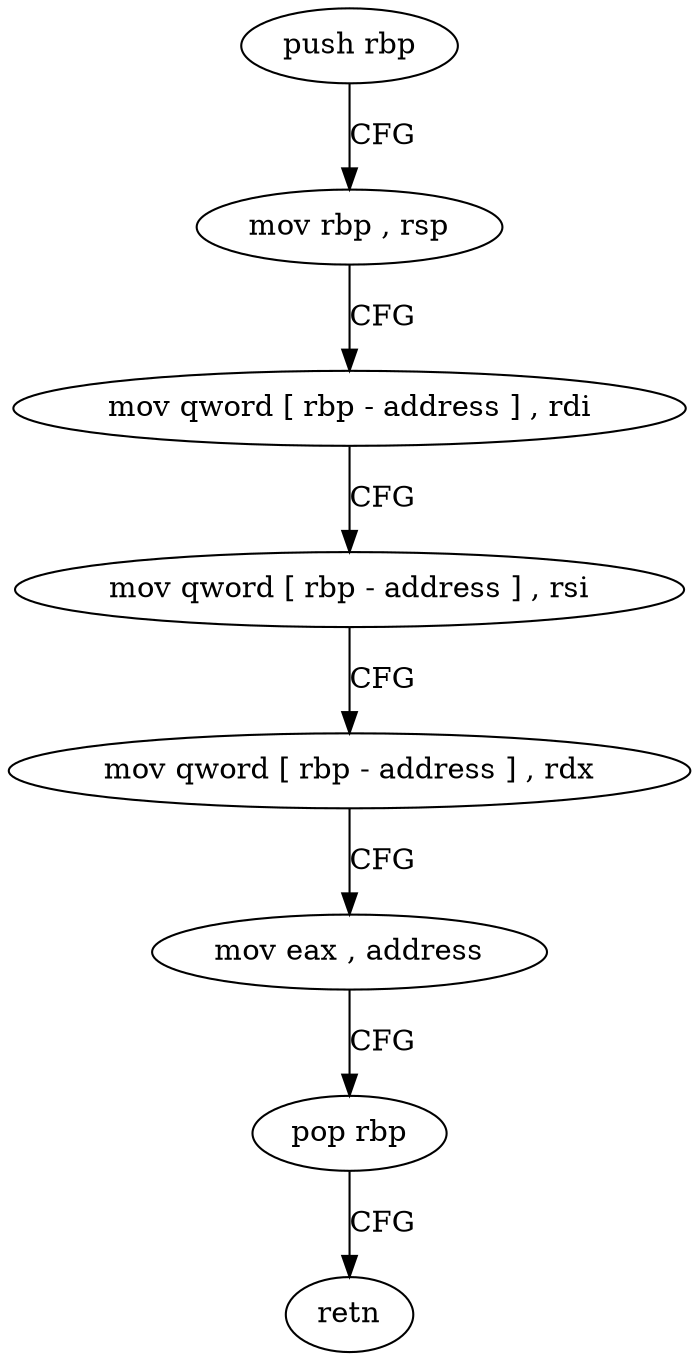digraph "func" {
"4214969" [label = "push rbp" ]
"4214970" [label = "mov rbp , rsp" ]
"4214973" [label = "mov qword [ rbp - address ] , rdi" ]
"4214977" [label = "mov qword [ rbp - address ] , rsi" ]
"4214981" [label = "mov qword [ rbp - address ] , rdx" ]
"4214985" [label = "mov eax , address" ]
"4214990" [label = "pop rbp" ]
"4214991" [label = "retn" ]
"4214969" -> "4214970" [ label = "CFG" ]
"4214970" -> "4214973" [ label = "CFG" ]
"4214973" -> "4214977" [ label = "CFG" ]
"4214977" -> "4214981" [ label = "CFG" ]
"4214981" -> "4214985" [ label = "CFG" ]
"4214985" -> "4214990" [ label = "CFG" ]
"4214990" -> "4214991" [ label = "CFG" ]
}

